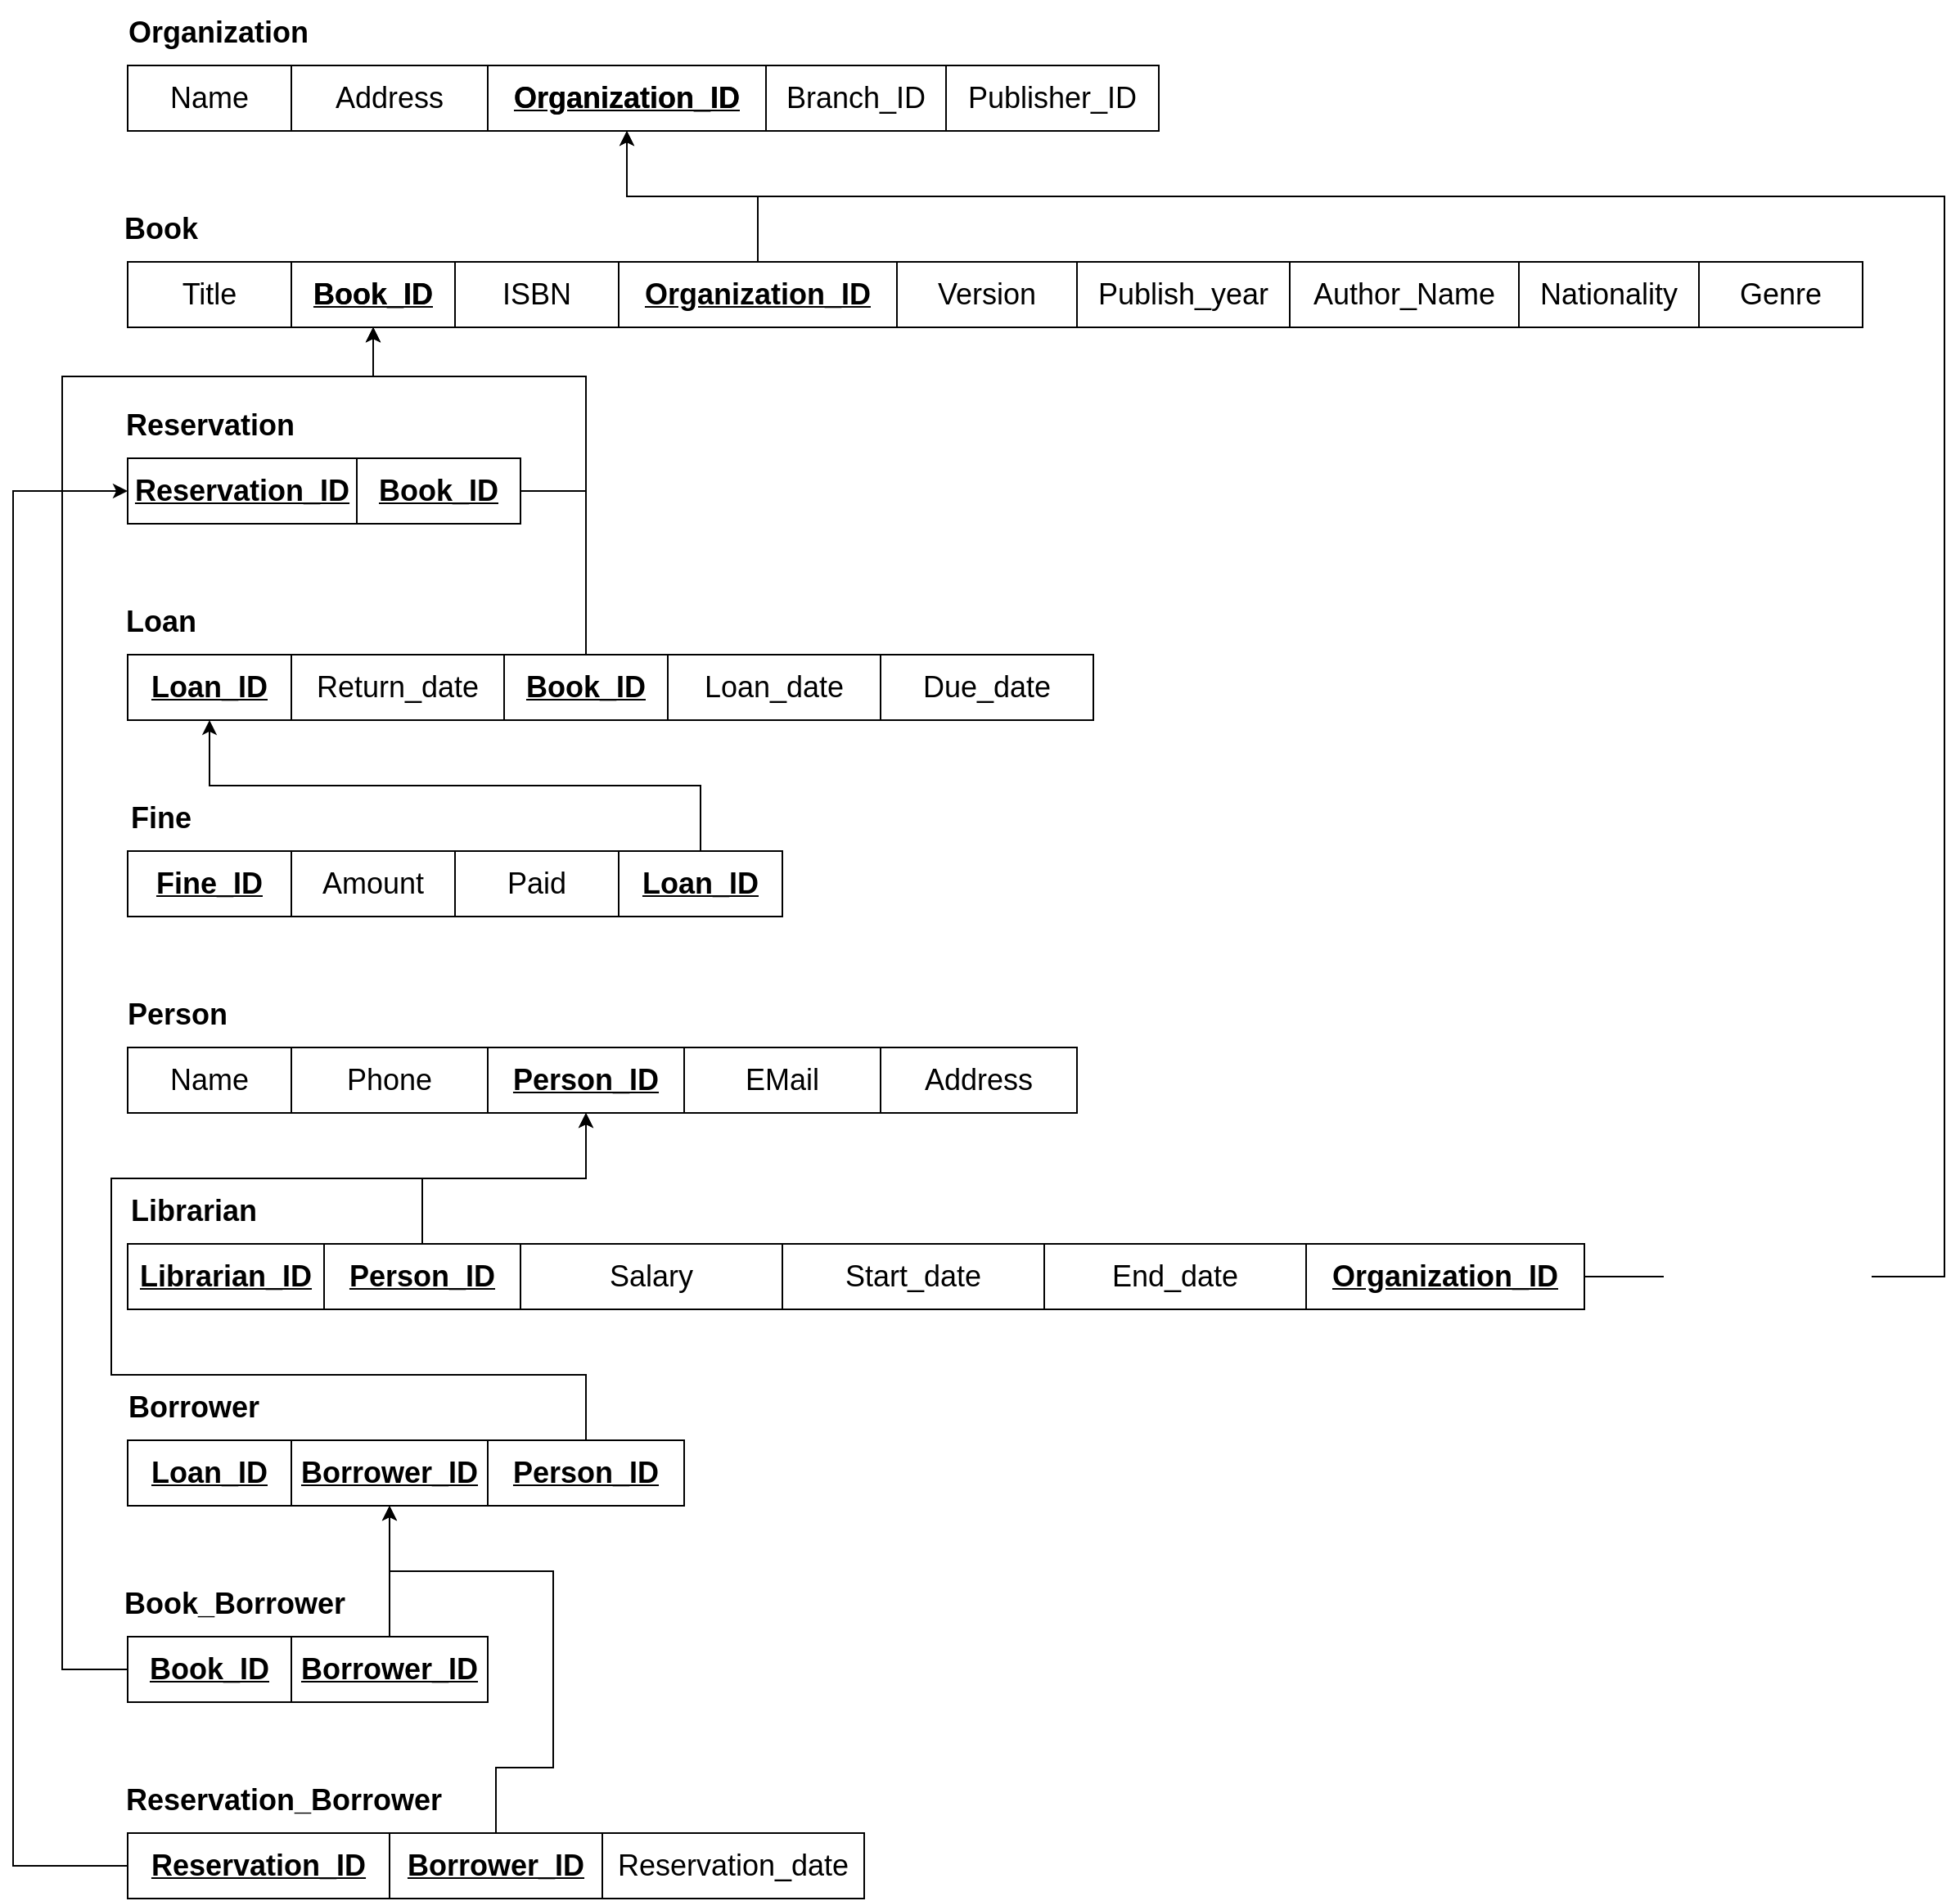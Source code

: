 <mxfile version="20.3.0" type="device"><diagram id="R2lEEEUBdFMjLlhIrx00" name="Page-1"><mxGraphModel dx="1678" dy="881" grid="1" gridSize="10" guides="1" tooltips="1" connect="1" arrows="1" fold="1" page="1" pageScale="1" pageWidth="850" pageHeight="1100" math="0" shadow="0" extFonts="Permanent Marker^https://fonts.googleapis.com/css?family=Permanent+Marker"><root><mxCell id="0"/><mxCell id="1" parent="0"/><mxCell id="3N9pXRzrCpbUJ6rccx5e-1" value="Organization" style="text;strokeColor=none;fillColor=none;html=1;fontSize=18;fontStyle=1;verticalAlign=middle;align=center;" parent="1" vertex="1"><mxGeometry x="130" y="120" width="90" height="40" as="geometry"/></mxCell><mxCell id="3N9pXRzrCpbUJ6rccx5e-2" value="Book" style="text;strokeColor=none;fillColor=none;html=1;fontSize=18;fontStyle=1;verticalAlign=middle;align=center;" parent="1" vertex="1"><mxGeometry x="100" y="240" width="80" height="40" as="geometry"/></mxCell><mxCell id="3N9pXRzrCpbUJ6rccx5e-7" value="Person" style="text;strokeColor=none;fillColor=none;html=1;fontSize=18;fontStyle=1;verticalAlign=middle;align=center;" parent="1" vertex="1"><mxGeometry x="100" y="720" width="100" height="40" as="geometry"/></mxCell><mxCell id="3N9pXRzrCpbUJ6rccx5e-9" value="Reservation" style="text;strokeColor=none;fillColor=none;html=1;fontSize=18;fontStyle=1;verticalAlign=middle;align=center;" parent="1" vertex="1"><mxGeometry x="120" y="360" width="100" height="40" as="geometry"/></mxCell><mxCell id="3N9pXRzrCpbUJ6rccx5e-10" value="Loan" style="text;strokeColor=none;fillColor=none;html=1;fontSize=18;fontStyle=1;verticalAlign=middle;align=center;" parent="1" vertex="1"><mxGeometry x="90" y="480" width="100" height="40" as="geometry"/></mxCell><mxCell id="3N9pXRzrCpbUJ6rccx5e-11" value="Fine" style="text;strokeColor=none;fillColor=none;html=1;fontSize=18;fontStyle=1;verticalAlign=middle;align=center;" parent="1" vertex="1"><mxGeometry x="90" y="600" width="100" height="40" as="geometry"/></mxCell><mxCell id="3N9pXRzrCpbUJ6rccx5e-167" value="Name" style="whiteSpace=wrap;html=1;align=center;strokeColor=default;fontSize=18;fillColor=none;" parent="1" vertex="1"><mxGeometry x="120" y="160" width="100" height="40" as="geometry"/></mxCell><mxCell id="3N9pXRzrCpbUJ6rccx5e-168" value="Title" style="whiteSpace=wrap;html=1;align=center;strokeColor=default;fontSize=18;fillColor=none;" parent="1" vertex="1"><mxGeometry x="120" y="280" width="100" height="40" as="geometry"/></mxCell><mxCell id="3N9pXRzrCpbUJ6rccx5e-175" value="Reservation_ID" style="whiteSpace=wrap;html=1;align=center;strokeColor=default;fontSize=18;fillColor=none;fontStyle=5" parent="1" vertex="1"><mxGeometry x="120" y="400" width="140" height="40" as="geometry"/></mxCell><mxCell id="3N9pXRzrCpbUJ6rccx5e-176" value="Loan_ID" style="whiteSpace=wrap;html=1;align=center;strokeColor=default;fontSize=18;fillColor=none;fontStyle=5" parent="1" vertex="1"><mxGeometry x="120" y="520" width="100" height="40" as="geometry"/></mxCell><mxCell id="3N9pXRzrCpbUJ6rccx5e-177" value="Fine_ID" style="whiteSpace=wrap;html=1;align=center;strokeColor=default;fontSize=18;fillColor=none;fontStyle=5" parent="1" vertex="1"><mxGeometry x="120" y="640" width="100" height="40" as="geometry"/></mxCell><mxCell id="3N9pXRzrCpbUJ6rccx5e-178" value="Genre" style="whiteSpace=wrap;html=1;align=center;strokeColor=default;fontSize=18;fillColor=none;" parent="1" vertex="1"><mxGeometry x="1080" y="280" width="100" height="40" as="geometry"/></mxCell><mxCell id="3N9pXRzrCpbUJ6rccx5e-180" value="Phone" style="whiteSpace=wrap;html=1;align=center;strokeColor=default;fontSize=18;fillColor=none;" parent="1" vertex="1"><mxGeometry x="220" y="760" width="120" height="40" as="geometry"/></mxCell><mxCell id="3N9pXRzrCpbUJ6rccx5e-181" value="&lt;b&gt;Person_ID&lt;/b&gt;" style="whiteSpace=wrap;html=1;align=center;strokeColor=default;fontSize=18;fillColor=none;fontStyle=4" parent="1" vertex="1"><mxGeometry x="340" y="760" width="120" height="40" as="geometry"/></mxCell><mxCell id="3N9pXRzrCpbUJ6rccx5e-182" value="EMail" style="whiteSpace=wrap;html=1;align=center;strokeColor=default;fontSize=18;fillColor=none;" parent="1" vertex="1"><mxGeometry x="460" y="760" width="120" height="40" as="geometry"/></mxCell><mxCell id="3N9pXRzrCpbUJ6rccx5e-191" value="&lt;b&gt;Organization_ID&lt;/b&gt;" style="whiteSpace=wrap;html=1;align=center;strokeColor=default;fontSize=18;fillColor=none;" parent="1" vertex="1"><mxGeometry x="340" y="160" width="170" height="40" as="geometry"/></mxCell><mxCell id="3N9pXRzrCpbUJ6rccx5e-192" value="Branch_ID" style="whiteSpace=wrap;html=1;align=center;strokeColor=default;fontSize=18;fillColor=none;" parent="1" vertex="1"><mxGeometry x="510" y="160" width="110" height="40" as="geometry"/></mxCell><mxCell id="3N9pXRzrCpbUJ6rccx5e-193" value="Publisher_ID" style="whiteSpace=wrap;html=1;align=center;strokeColor=default;fontSize=18;fillColor=none;" parent="1" vertex="1"><mxGeometry x="620" y="160" width="130" height="40" as="geometry"/></mxCell><mxCell id="3N9pXRzrCpbUJ6rccx5e-194" value="Book_ID" style="whiteSpace=wrap;html=1;align=center;strokeColor=default;fontSize=18;fillColor=none;fontStyle=1" parent="1" vertex="1"><mxGeometry x="220" y="280" width="100" height="40" as="geometry"/></mxCell><mxCell id="3N9pXRzrCpbUJ6rccx5e-195" value="ISBN" style="whiteSpace=wrap;html=1;align=center;strokeColor=default;fontSize=18;fillColor=none;" parent="1" vertex="1"><mxGeometry x="320" y="280" width="100" height="40" as="geometry"/></mxCell><mxCell id="3N9pXRzrCpbUJ6rccx5e-208" value="&lt;b&gt;Organization_ID&lt;/b&gt;" style="whiteSpace=wrap;html=1;align=center;strokeColor=default;fontSize=18;fillColor=none;fontStyle=4" parent="1" vertex="1"><mxGeometry x="340" y="160" width="170" height="40" as="geometry"/></mxCell><mxCell id="3N9pXRzrCpbUJ6rccx5e-209" value="Book_ID" style="whiteSpace=wrap;html=1;align=center;strokeColor=default;fontSize=18;fillColor=none;fontStyle=5" parent="1" vertex="1"><mxGeometry x="220" y="280" width="100" height="40" as="geometry"/></mxCell><mxCell id="3N9pXRzrCpbUJ6rccx5e-213" style="edgeStyle=orthogonalEdgeStyle;rounded=0;orthogonalLoop=1;jettySize=auto;html=1;entryX=0.5;entryY=1;entryDx=0;entryDy=0;fontSize=18;" parent="1" source="3N9pXRzrCpbUJ6rccx5e-211" target="3N9pXRzrCpbUJ6rccx5e-209" edge="1"><mxGeometry relative="1" as="geometry"><Array as="points"><mxPoint x="400" y="420"/><mxPoint x="400" y="350"/><mxPoint x="270" y="350"/></Array></mxGeometry></mxCell><mxCell id="3N9pXRzrCpbUJ6rccx5e-211" value="Book_ID" style="whiteSpace=wrap;html=1;align=center;strokeColor=default;fontSize=18;fillColor=none;fontStyle=5" parent="1" vertex="1"><mxGeometry x="260" y="400" width="100" height="40" as="geometry"/></mxCell><mxCell id="3N9pXRzrCpbUJ6rccx5e-216" style="edgeStyle=orthogonalEdgeStyle;rounded=0;orthogonalLoop=1;jettySize=auto;html=1;entryX=0.5;entryY=1;entryDx=0;entryDy=0;fontSize=18;" parent="1" source="3N9pXRzrCpbUJ6rccx5e-215" target="3N9pXRzrCpbUJ6rccx5e-208" edge="1"><mxGeometry relative="1" as="geometry"/></mxCell><mxCell id="3N9pXRzrCpbUJ6rccx5e-215" value="&lt;b&gt;Organization_ID&lt;/b&gt;" style="whiteSpace=wrap;html=1;align=center;strokeColor=default;fontSize=18;fillColor=none;fontStyle=4" parent="1" vertex="1"><mxGeometry x="420" y="280" width="170" height="40" as="geometry"/></mxCell><mxCell id="3N9pXRzrCpbUJ6rccx5e-217" value="Version" style="whiteSpace=wrap;html=1;align=center;strokeColor=default;fontSize=18;fillColor=none;" parent="1" vertex="1"><mxGeometry x="590" y="280" width="110" height="40" as="geometry"/></mxCell><mxCell id="3N9pXRzrCpbUJ6rccx5e-218" value="Publish_year" style="whiteSpace=wrap;html=1;align=center;strokeColor=default;fontSize=18;fillColor=none;" parent="1" vertex="1"><mxGeometry x="700" y="280" width="130" height="40" as="geometry"/></mxCell><mxCell id="3N9pXRzrCpbUJ6rccx5e-227" value="Return_date" style="whiteSpace=wrap;html=1;align=center;strokeColor=default;fontSize=18;fillColor=none;" parent="1" vertex="1"><mxGeometry x="220" y="520" width="130" height="40" as="geometry"/></mxCell><mxCell id="3N9pXRzrCpbUJ6rccx5e-228" value="Amount" style="whiteSpace=wrap;html=1;align=center;strokeColor=default;fontSize=18;fillColor=none;" parent="1" vertex="1"><mxGeometry x="220" y="640" width="100" height="40" as="geometry"/></mxCell><mxCell id="3N9pXRzrCpbUJ6rccx5e-229" value="Paid" style="whiteSpace=wrap;html=1;align=center;strokeColor=default;fontSize=18;fillColor=none;" parent="1" vertex="1"><mxGeometry x="320" y="640" width="100" height="40" as="geometry"/></mxCell><mxCell id="3N9pXRzrCpbUJ6rccx5e-234" style="edgeStyle=orthogonalEdgeStyle;rounded=0;orthogonalLoop=1;jettySize=auto;html=1;entryX=0.5;entryY=1;entryDx=0;entryDy=0;fontSize=18;" parent="1" source="3N9pXRzrCpbUJ6rccx5e-230" target="3N9pXRzrCpbUJ6rccx5e-209" edge="1"><mxGeometry relative="1" as="geometry"><Array as="points"><mxPoint x="400" y="350"/><mxPoint x="270" y="350"/></Array></mxGeometry></mxCell><mxCell id="3N9pXRzrCpbUJ6rccx5e-230" value="Book_ID" style="whiteSpace=wrap;html=1;align=center;strokeColor=default;fontSize=18;fillColor=none;fontStyle=5" parent="1" vertex="1"><mxGeometry x="350" y="520" width="100" height="40" as="geometry"/></mxCell><mxCell id="3N9pXRzrCpbUJ6rccx5e-235" value="Loan_date" style="whiteSpace=wrap;html=1;align=center;strokeColor=default;fontSize=18;fillColor=none;" parent="1" vertex="1"><mxGeometry x="450" y="520" width="130" height="40" as="geometry"/></mxCell><mxCell id="3N9pXRzrCpbUJ6rccx5e-236" value="Due_date" style="whiteSpace=wrap;html=1;align=center;strokeColor=default;fontSize=18;fillColor=none;" parent="1" vertex="1"><mxGeometry x="580" y="520" width="130" height="40" as="geometry"/></mxCell><mxCell id="3N9pXRzrCpbUJ6rccx5e-238" style="edgeStyle=orthogonalEdgeStyle;rounded=0;orthogonalLoop=1;jettySize=auto;html=1;entryX=0.5;entryY=1;entryDx=0;entryDy=0;fontSize=18;" parent="1" source="3N9pXRzrCpbUJ6rccx5e-237" target="3N9pXRzrCpbUJ6rccx5e-176" edge="1"><mxGeometry relative="1" as="geometry"><Array as="points"><mxPoint x="470" y="600"/><mxPoint x="170" y="600"/></Array></mxGeometry></mxCell><mxCell id="3N9pXRzrCpbUJ6rccx5e-237" value="Loan_ID" style="whiteSpace=wrap;html=1;align=center;strokeColor=default;fontSize=18;fillColor=none;fontStyle=5" parent="1" vertex="1"><mxGeometry x="420" y="640" width="100" height="40" as="geometry"/></mxCell><mxCell id="3N9pXRzrCpbUJ6rccx5e-246" value="Librarian" style="text;strokeColor=none;fillColor=none;html=1;fontSize=18;fontStyle=1;verticalAlign=middle;align=center;" parent="1" vertex="1"><mxGeometry x="110" y="840" width="100" height="40" as="geometry"/></mxCell><mxCell id="3N9pXRzrCpbUJ6rccx5e-251" value="Borrower" style="text;strokeColor=none;fillColor=none;html=1;fontSize=18;fontStyle=1;verticalAlign=middle;align=center;" parent="1" vertex="1"><mxGeometry x="110" y="960" width="100" height="40" as="geometry"/></mxCell><mxCell id="3N9pXRzrCpbUJ6rccx5e-256" value="Librarian_ID" style="whiteSpace=wrap;html=1;align=center;strokeColor=default;fontSize=18;fillColor=none;fontStyle=5" parent="1" vertex="1"><mxGeometry x="120" y="880" width="120" height="40" as="geometry"/></mxCell><mxCell id="3N9pXRzrCpbUJ6rccx5e-257" value="Borrower_ID" style="whiteSpace=wrap;html=1;align=center;strokeColor=default;fontSize=18;fillColor=none;fontStyle=5" parent="1" vertex="1"><mxGeometry x="220" y="1000" width="120" height="40" as="geometry"/></mxCell><mxCell id="3N9pXRzrCpbUJ6rccx5e-260" style="edgeStyle=orthogonalEdgeStyle;rounded=0;orthogonalLoop=1;jettySize=auto;html=1;entryX=0.5;entryY=1;entryDx=0;entryDy=0;fontSize=18;" parent="1" source="3N9pXRzrCpbUJ6rccx5e-258" target="3N9pXRzrCpbUJ6rccx5e-181" edge="1"><mxGeometry relative="1" as="geometry"><Array as="points"><mxPoint x="300" y="840"/><mxPoint x="400" y="840"/></Array></mxGeometry></mxCell><mxCell id="3N9pXRzrCpbUJ6rccx5e-258" value="&lt;b&gt;Person_ID&lt;/b&gt;" style="whiteSpace=wrap;html=1;align=center;strokeColor=default;fontSize=18;fillColor=none;fontStyle=4" parent="1" vertex="1"><mxGeometry x="240" y="880" width="120" height="40" as="geometry"/></mxCell><mxCell id="3N9pXRzrCpbUJ6rccx5e-261" style="edgeStyle=orthogonalEdgeStyle;rounded=0;orthogonalLoop=1;jettySize=auto;html=1;exitX=0.5;exitY=0;exitDx=0;exitDy=0;entryX=0.5;entryY=1;entryDx=0;entryDy=0;fontSize=18;" parent="1" source="3N9pXRzrCpbUJ6rccx5e-259" target="3N9pXRzrCpbUJ6rccx5e-181" edge="1"><mxGeometry relative="1" as="geometry"><Array as="points"><mxPoint x="400" y="960"/><mxPoint x="110" y="960"/><mxPoint x="110" y="840"/><mxPoint x="400" y="840"/></Array></mxGeometry></mxCell><mxCell id="3N9pXRzrCpbUJ6rccx5e-259" value="&lt;b&gt;Person_ID&lt;/b&gt;" style="whiteSpace=wrap;html=1;align=center;strokeColor=default;fontSize=18;fillColor=none;fontStyle=4" parent="1" vertex="1"><mxGeometry x="340" y="1000" width="120" height="40" as="geometry"/></mxCell><mxCell id="3N9pXRzrCpbUJ6rccx5e-262" value="Loan_ID" style="whiteSpace=wrap;html=1;align=center;strokeColor=default;fontSize=18;fillColor=none;fontStyle=5" parent="1" vertex="1"><mxGeometry x="120" y="1000" width="100" height="40" as="geometry"/></mxCell><mxCell id="3N9pXRzrCpbUJ6rccx5e-264" value="Book_Borrower" style="text;strokeColor=none;fillColor=none;html=1;fontSize=18;fontStyle=1;verticalAlign=middle;align=center;" parent="1" vertex="1"><mxGeometry x="130" y="1080" width="110" height="40" as="geometry"/></mxCell><mxCell id="3N9pXRzrCpbUJ6rccx5e-270" style="edgeStyle=orthogonalEdgeStyle;rounded=0;orthogonalLoop=1;jettySize=auto;html=1;fontSize=18;entryX=0.5;entryY=1;entryDx=0;entryDy=0;" parent="1" source="3N9pXRzrCpbUJ6rccx5e-267" target="3N9pXRzrCpbUJ6rccx5e-209" edge="1"><mxGeometry relative="1" as="geometry"><mxPoint x="245" y="280" as="targetPoint"/><Array as="points"><mxPoint x="80" y="1140"/><mxPoint x="80" y="350"/><mxPoint x="270" y="350"/></Array></mxGeometry></mxCell><mxCell id="3N9pXRzrCpbUJ6rccx5e-267" value="Book_ID" style="whiteSpace=wrap;html=1;align=center;strokeColor=default;fontSize=18;fillColor=none;fontStyle=5" parent="1" vertex="1"><mxGeometry x="120" y="1120" width="100" height="40" as="geometry"/></mxCell><mxCell id="3N9pXRzrCpbUJ6rccx5e-269" style="edgeStyle=orthogonalEdgeStyle;rounded=0;orthogonalLoop=1;jettySize=auto;html=1;entryX=0.5;entryY=1;entryDx=0;entryDy=0;fontSize=18;" parent="1" source="3N9pXRzrCpbUJ6rccx5e-268" target="3N9pXRzrCpbUJ6rccx5e-257" edge="1"><mxGeometry relative="1" as="geometry"/></mxCell><mxCell id="3N9pXRzrCpbUJ6rccx5e-268" value="Borrower_ID" style="whiteSpace=wrap;html=1;align=center;strokeColor=default;fontSize=18;fillColor=none;fontStyle=5" parent="1" vertex="1"><mxGeometry x="220" y="1120" width="120" height="40" as="geometry"/></mxCell><mxCell id="3N9pXRzrCpbUJ6rccx5e-271" value="Reservation_Borrower" style="text;strokeColor=none;fillColor=none;html=1;fontSize=18;fontStyle=1;verticalAlign=middle;align=center;" parent="1" vertex="1"><mxGeometry x="160" y="1200" width="110" height="40" as="geometry"/></mxCell><mxCell id="3N9pXRzrCpbUJ6rccx5e-275" style="edgeStyle=orthogonalEdgeStyle;rounded=0;orthogonalLoop=1;jettySize=auto;html=1;entryX=0;entryY=0.5;entryDx=0;entryDy=0;fontSize=18;" parent="1" source="3N9pXRzrCpbUJ6rccx5e-272" target="3N9pXRzrCpbUJ6rccx5e-175" edge="1"><mxGeometry relative="1" as="geometry"><Array as="points"><mxPoint x="50" y="1260"/><mxPoint x="50" y="420"/></Array></mxGeometry></mxCell><mxCell id="3N9pXRzrCpbUJ6rccx5e-272" value="Reservation_ID" style="whiteSpace=wrap;html=1;align=center;strokeColor=default;fontSize=18;fillColor=none;fontStyle=5" parent="1" vertex="1"><mxGeometry x="120" y="1240" width="160" height="40" as="geometry"/></mxCell><mxCell id="3N9pXRzrCpbUJ6rccx5e-277" style="edgeStyle=orthogonalEdgeStyle;rounded=0;orthogonalLoop=1;jettySize=auto;html=1;entryX=0.5;entryY=1;entryDx=0;entryDy=0;fontSize=18;exitX=0.5;exitY=0;exitDx=0;exitDy=0;" parent="1" source="3N9pXRzrCpbUJ6rccx5e-273" target="3N9pXRzrCpbUJ6rccx5e-257" edge="1"><mxGeometry relative="1" as="geometry"><Array as="points"><mxPoint x="345" y="1200"/><mxPoint x="380" y="1200"/><mxPoint x="380" y="1080"/><mxPoint x="280" y="1080"/></Array></mxGeometry></mxCell><mxCell id="3N9pXRzrCpbUJ6rccx5e-273" value="Borrower_ID" style="whiteSpace=wrap;html=1;align=center;strokeColor=default;fontSize=18;fillColor=none;fontStyle=5" parent="1" vertex="1"><mxGeometry x="280" y="1240" width="130" height="40" as="geometry"/></mxCell><mxCell id="3N9pXRzrCpbUJ6rccx5e-274" value="Reservation_date" style="whiteSpace=wrap;html=1;align=center;strokeColor=default;fontSize=18;fillColor=none;" parent="1" vertex="1"><mxGeometry x="410" y="1240" width="160" height="40" as="geometry"/></mxCell><mxCell id="3N9pXRzrCpbUJ6rccx5e-279" style="edgeStyle=orthogonalEdgeStyle;rounded=0;orthogonalLoop=1;jettySize=auto;html=1;entryX=0.5;entryY=1;entryDx=0;entryDy=0;fontSize=18;" parent="1" source="3N9pXRzrCpbUJ6rccx5e-278" target="3N9pXRzrCpbUJ6rccx5e-208" edge="1"><mxGeometry relative="1" as="geometry"><Array as="points"><mxPoint x="1230" y="900"/><mxPoint x="1230" y="240"/><mxPoint x="425" y="240"/></Array></mxGeometry></mxCell><mxCell id="3N9pXRzrCpbUJ6rccx5e-278" value="&lt;b&gt;Organization_ID&lt;/b&gt;" style="whiteSpace=wrap;html=1;align=center;strokeColor=default;fontSize=18;fillColor=none;fontStyle=4" parent="1" vertex="1"><mxGeometry x="840" y="880" width="170" height="40" as="geometry"/></mxCell><mxCell id="w69w0hlKESF7Hr4Dqop_-1" value="Address" style="whiteSpace=wrap;html=1;align=center;strokeColor=default;fontSize=18;fillColor=none;" parent="1" vertex="1"><mxGeometry x="580" y="760" width="120" height="40" as="geometry"/></mxCell><mxCell id="w69w0hlKESF7Hr4Dqop_-2" value="Address" style="whiteSpace=wrap;html=1;align=center;strokeColor=default;fontSize=18;fillColor=none;" parent="1" vertex="1"><mxGeometry x="220" y="160" width="120" height="40" as="geometry"/></mxCell><mxCell id="w69w0hlKESF7Hr4Dqop_-3" value="Name" style="whiteSpace=wrap;html=1;align=center;strokeColor=default;fontSize=18;fillColor=none;" parent="1" vertex="1"><mxGeometry x="120" y="760" width="100" height="40" as="geometry"/></mxCell><mxCell id="w69w0hlKESF7Hr4Dqop_-4" value="Author_Name" style="whiteSpace=wrap;html=1;align=center;strokeColor=default;fontSize=18;fillColor=none;" parent="1" vertex="1"><mxGeometry x="830" y="280" width="140" height="40" as="geometry"/></mxCell><mxCell id="j8ItXBWwKzQ6Chcg5zu0-1" value="Nationality" style="whiteSpace=wrap;html=1;align=center;strokeColor=default;fontSize=18;fillColor=none;" parent="1" vertex="1"><mxGeometry x="970" y="280" width="110" height="40" as="geometry"/></mxCell><mxCell id="FTaR59GZhSVjF85oFCJG-1" value="Salary" style="whiteSpace=wrap;html=1;align=center;strokeColor=default;fontSize=18;fillColor=none;" vertex="1" parent="1"><mxGeometry x="360" y="880" width="160" height="40" as="geometry"/></mxCell><mxCell id="FTaR59GZhSVjF85oFCJG-2" value="End_date" style="whiteSpace=wrap;html=1;align=center;strokeColor=default;fontSize=18;fillColor=none;" vertex="1" parent="1"><mxGeometry x="680" y="880" width="160" height="40" as="geometry"/></mxCell><mxCell id="FTaR59GZhSVjF85oFCJG-3" value="Start_date" style="whiteSpace=wrap;html=1;align=center;strokeColor=default;fontSize=18;fillColor=none;" vertex="1" parent="1"><mxGeometry x="520" y="880" width="160" height="40" as="geometry"/></mxCell></root></mxGraphModel></diagram></mxfile>